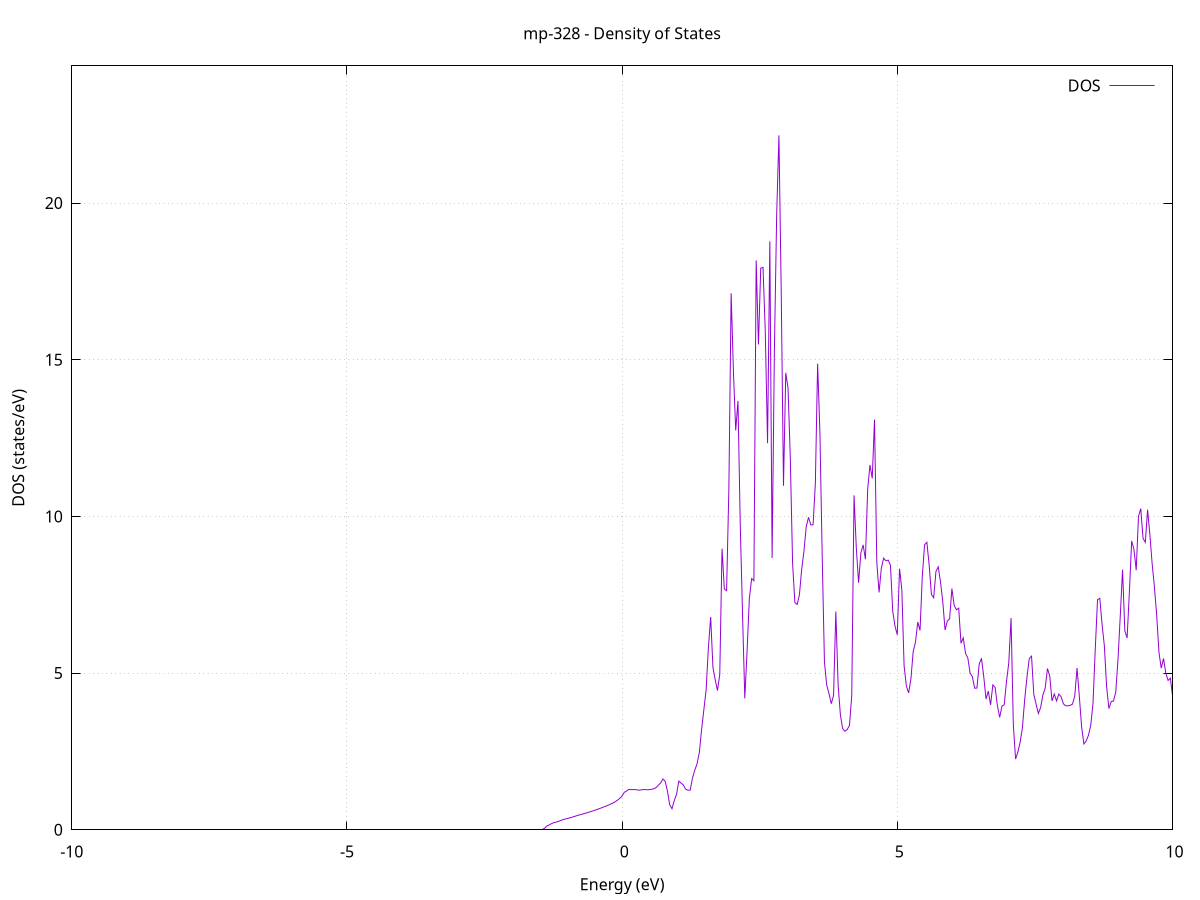 set title 'mp-328 - Density of States'
set xlabel 'Energy (eV)'
set ylabel 'DOS (states/eV)'
set grid
set xrange [-10:10]
set yrange [0:24.380]
set xzeroaxis lt -1
set terminal png size 800,600
set output 'mp-328_dos_gnuplot.png'
plot '-' using 1:2 with lines title 'DOS'
-62.399600 0.000000
-62.358200 0.000000
-62.316900 0.000000
-62.275600 0.000000
-62.234200 0.000000
-62.192900 0.000000
-62.151500 0.000000
-62.110200 0.000000
-62.068800 0.000000
-62.027500 0.000000
-61.986100 0.000000
-61.944800 0.000000
-61.903400 0.000000
-61.862100 0.000000
-61.820700 0.000000
-61.779400 0.000000
-61.738000 0.000000
-61.696700 0.000000
-61.655300 0.000000
-61.614000 0.000000
-61.572600 0.000000
-61.531300 0.000000
-61.489900 0.000000
-61.448600 0.000000
-61.407200 0.000000
-61.365900 0.000000
-61.324500 0.000000
-61.283200 0.000000
-61.241800 0.000000
-61.200500 0.000000
-61.159100 0.000000
-61.117800 0.000000
-61.076400 0.000000
-61.035100 0.000000
-60.993700 0.000000
-60.952400 0.000000
-60.911000 0.000000
-60.869700 0.000000
-60.828300 0.000000
-60.787000 0.000000
-60.745600 0.000000
-60.704300 0.000000
-60.662900 0.000000
-60.621600 0.000000
-60.580200 0.000000
-60.538900 0.000000
-60.497500 0.000000
-60.456200 0.000000
-60.414900 0.000000
-60.373500 0.000000
-60.332200 0.000000
-60.290800 0.000000
-60.249500 0.000000
-60.208100 0.000000
-60.166800 0.000000
-60.125400 0.000000
-60.084100 0.000000
-60.042700 0.000000
-60.001400 0.000000
-59.960000 0.000000
-59.918700 0.000000
-59.877300 0.000000
-59.836000 0.000000
-59.794600 0.000000
-59.753300 0.000000
-59.711900 0.000000
-59.670600 0.000000
-59.629200 0.000000
-59.587900 0.000000
-59.546500 0.000000
-59.505200 0.000000
-59.463800 0.000000
-59.422500 0.000000
-59.381100 0.000000
-59.339800 0.000000
-59.298400 0.000000
-59.257100 0.000000
-59.215700 0.000000
-59.174400 0.000000
-59.133000 0.000000
-59.091700 0.000000
-59.050300 0.000000
-59.009000 0.000000
-58.967600 0.000000
-58.926300 0.000000
-58.884900 0.000000
-58.843600 0.000000
-58.802200 0.000000
-58.760900 0.000000
-58.719500 0.000000
-58.678200 0.000000
-58.636800 110.313600
-58.595500 45.596400
-58.554200 0.000000
-58.512800 0.000000
-58.471500 0.000000
-58.430100 0.000000
-58.388800 0.000000
-58.347400 0.000000
-58.306100 0.000000
-58.264700 0.000000
-58.223400 0.000000
-58.182000 0.000000
-58.140700 0.000000
-58.099300 0.000000
-58.058000 0.000000
-58.016600 0.000000
-57.975300 0.000000
-57.933900 0.000000
-57.892600 0.000000
-57.851200 0.000000
-57.809900 0.000000
-57.768500 0.000000
-57.727200 0.000000
-57.685800 0.000000
-57.644500 0.000000
-57.603100 0.000000
-57.561800 0.000000
-57.520400 0.000000
-57.479100 0.000000
-57.437700 0.000000
-57.396400 0.000000
-57.355000 0.000000
-57.313700 0.000000
-57.272300 0.000000
-57.231000 0.000000
-57.189600 0.000000
-57.148300 0.000000
-57.106900 0.000000
-57.065600 0.000000
-57.024200 0.000000
-56.982900 0.000000
-56.941500 0.000000
-56.900200 0.000000
-56.858800 0.000000
-56.817500 0.000000
-56.776100 0.000000
-56.734800 0.000000
-56.693500 0.000000
-56.652100 0.000000
-56.610800 0.000000
-56.569400 0.000000
-56.528100 0.000000
-56.486700 0.000000
-56.445400 0.000000
-56.404000 0.000000
-56.362700 0.000000
-56.321300 0.000000
-56.280000 0.000000
-56.238600 0.000000
-56.197300 0.000000
-56.155900 0.000000
-56.114600 0.000000
-56.073200 0.000000
-56.031900 0.000000
-55.990500 0.000000
-55.949200 0.000000
-55.907800 0.000000
-55.866500 0.000000
-55.825100 0.000000
-55.783800 0.000000
-55.742400 0.000000
-55.701100 0.000000
-55.659700 0.000000
-55.618400 0.000000
-55.577000 0.000000
-55.535700 0.000000
-55.494300 0.000000
-55.453000 0.000000
-55.411600 0.000000
-55.370300 0.000000
-55.328900 0.000000
-55.287600 0.000000
-55.246200 0.000000
-55.204900 0.000000
-55.163500 0.000000
-55.122200 0.000000
-55.080800 0.000000
-55.039500 0.000000
-54.998100 0.000000
-54.956800 0.000000
-54.915400 0.000000
-54.874100 0.000000
-54.832800 0.000000
-54.791400 0.000000
-54.750100 0.000000
-54.708700 0.000000
-54.667400 0.000000
-54.626000 0.000000
-54.584700 0.000000
-54.543300 0.000000
-54.502000 0.000000
-54.460600 0.000000
-54.419300 0.000000
-54.377900 0.000000
-54.336600 0.000000
-54.295200 0.000000
-54.253900 0.000000
-54.212500 0.000000
-54.171200 0.000000
-54.129800 0.000000
-54.088500 0.000000
-54.047100 0.000000
-54.005800 0.000000
-53.964400 0.000000
-53.923100 0.000000
-53.881700 0.000000
-53.840400 0.000000
-53.799000 0.000000
-53.757700 0.000000
-53.716300 0.000000
-53.675000 0.000000
-53.633600 0.000000
-53.592300 0.000000
-53.550900 0.000000
-53.509600 0.000000
-53.468200 0.000000
-53.426900 0.000000
-53.385500 0.000000
-53.344200 0.000000
-53.302800 0.000000
-53.261500 0.000000
-53.220100 0.000000
-53.178800 0.000000
-53.137400 0.000000
-53.096100 0.000000
-53.054800 0.000000
-53.013400 0.000000
-52.972100 0.000000
-52.930700 0.000000
-52.889400 0.000000
-52.848000 0.000000
-52.806700 0.000000
-52.765300 0.000000
-52.724000 0.000000
-52.682600 0.000000
-52.641300 0.000000
-52.599900 0.000000
-52.558600 0.000000
-52.517200 0.000000
-52.475900 0.000000
-52.434500 0.000000
-52.393200 0.000000
-52.351800 0.000000
-52.310500 0.000000
-52.269100 0.000000
-52.227800 0.000000
-52.186400 0.000000
-52.145100 0.000000
-52.103700 0.000000
-52.062400 0.000000
-52.021000 0.000000
-51.979700 0.000000
-51.938300 0.000000
-51.897000 0.000000
-51.855600 0.000000
-51.814300 0.000000
-51.772900 0.000000
-51.731600 0.000000
-51.690200 0.000000
-51.648900 0.000000
-51.607500 0.000000
-51.566200 0.000000
-51.524800 0.000000
-51.483500 0.000000
-51.442100 0.000000
-51.400800 0.000000
-51.359400 0.000000
-51.318100 0.000000
-51.276700 0.000000
-51.235400 0.000000
-51.194100 0.000000
-51.152700 0.000000
-51.111400 0.000000
-51.070000 0.000000
-51.028700 0.000000
-50.987300 0.000000
-50.946000 0.000000
-50.904600 0.000000
-50.863300 0.000000
-50.821900 0.000000
-50.780600 0.000000
-50.739200 0.000000
-50.697900 0.000000
-50.656500 0.000000
-50.615200 0.000000
-50.573800 0.000000
-50.532500 0.000000
-50.491100 0.000000
-50.449800 0.000000
-50.408400 0.000000
-50.367100 0.000000
-50.325700 0.000000
-50.284400 0.000000
-50.243000 0.000000
-50.201700 0.000000
-50.160300 0.000000
-50.119000 0.000000
-50.077600 0.000000
-50.036300 0.000000
-49.994900 0.000000
-49.953600 0.000000
-49.912200 0.000000
-49.870900 0.000000
-49.829500 0.000000
-49.788200 0.000000
-49.746800 0.000000
-49.705500 0.000000
-49.664100 0.000000
-49.622800 0.000000
-49.581400 0.000000
-49.540100 0.000000
-49.498700 0.000000
-49.457400 0.000000
-49.416000 0.000000
-49.374700 0.000000
-49.333400 0.000000
-49.292000 0.000000
-49.250700 0.000000
-49.209300 0.000000
-49.168000 0.000000
-49.126600 0.000000
-49.085300 0.000000
-49.043900 0.000000
-49.002600 0.000000
-48.961200 0.000000
-48.919900 0.000000
-48.878500 0.000000
-48.837200 0.000000
-48.795800 0.000000
-48.754500 0.000000
-48.713100 0.000000
-48.671800 0.000000
-48.630400 0.000000
-48.589100 0.000000
-48.547700 0.000000
-48.506400 0.000000
-48.465000 0.000000
-48.423700 0.000000
-48.382300 0.000000
-48.341000 0.000000
-48.299600 0.000000
-48.258300 0.000000
-48.216900 0.000000
-48.175600 0.000000
-48.134200 0.000000
-48.092900 0.000000
-48.051500 0.000000
-48.010200 0.000000
-47.968800 0.000000
-47.927500 0.000000
-47.886100 0.000000
-47.844800 0.000000
-47.803400 0.000000
-47.762100 0.000000
-47.720700 0.000000
-47.679400 0.000000
-47.638000 0.000000
-47.596700 0.000000
-47.555300 0.000000
-47.514000 0.000000
-47.472700 0.000000
-47.431300 0.000000
-47.390000 0.000000
-47.348600 0.000000
-47.307300 0.000000
-47.265900 0.000000
-47.224600 0.000000
-47.183200 0.000000
-47.141900 0.000000
-47.100500 0.000000
-47.059200 0.000000
-47.017800 0.000000
-46.976500 0.000000
-46.935100 0.000000
-46.893800 0.000000
-46.852400 0.000000
-46.811100 0.000000
-46.769700 0.000000
-46.728400 0.000000
-46.687000 0.000000
-46.645700 0.000000
-46.604300 0.000000
-46.563000 0.000000
-46.521600 0.000000
-46.480300 0.000000
-46.438900 0.000000
-46.397600 0.000000
-46.356200 0.000000
-46.314900 0.000000
-46.273500 0.000000
-46.232200 0.000000
-46.190800 0.000000
-46.149500 0.000000
-46.108100 0.000000
-46.066800 0.000000
-46.025400 0.000000
-45.984100 0.000000
-45.942700 0.000000
-45.901400 0.000000
-45.860000 0.000000
-45.818700 0.000000
-45.777300 0.000000
-45.736000 0.000000
-45.694600 0.000000
-45.653300 0.000000
-45.612000 0.000000
-45.570600 0.000000
-45.529300 0.000000
-45.487900 0.000000
-45.446600 0.000000
-45.405200 0.000000
-45.363900 0.000000
-45.322500 0.000000
-45.281200 0.000000
-45.239800 0.000000
-45.198500 0.000000
-45.157100 0.000000
-45.115800 0.000000
-45.074400 0.000000
-45.033100 0.000000
-44.991700 0.000000
-44.950400 0.000000
-44.909000 0.000000
-44.867700 0.000000
-44.826300 0.000000
-44.785000 0.000000
-44.743600 0.000000
-44.702300 0.000000
-44.660900 0.000000
-44.619600 0.000000
-44.578200 0.000000
-44.536900 0.000000
-44.495500 0.000000
-44.454200 0.000000
-44.412800 0.000000
-44.371500 0.000000
-44.330100 0.000000
-44.288800 0.000000
-44.247400 0.000000
-44.206100 0.000000
-44.164700 0.000000
-44.123400 0.000000
-44.082000 0.000000
-44.040700 0.000000
-43.999300 0.000000
-43.958000 0.000000
-43.916600 0.000000
-43.875300 0.000000
-43.833900 0.000000
-43.792600 0.000000
-43.751300 0.000000
-43.709900 0.000000
-43.668600 0.000000
-43.627200 0.000000
-43.585900 0.000000
-43.544500 0.000000
-43.503200 0.000000
-43.461800 0.000000
-43.420500 0.000000
-43.379100 0.000000
-43.337800 30.587800
-43.296400 15.988800
-43.255100 59.642900
-43.213700 55.640600
-43.172400 0.000000
-43.131000 0.000000
-43.089700 0.000000
-43.048300 0.000000
-43.007000 0.000000
-42.965600 0.000000
-42.924300 0.000000
-42.882900 0.000000
-42.841600 0.000000
-42.800200 0.000000
-42.758900 0.000000
-42.717500 0.000000
-42.676200 0.000000
-42.634800 0.000000
-42.593500 0.000000
-42.552100 0.000000
-42.510800 0.000000
-42.469400 0.000000
-42.428100 0.000000
-42.386700 0.000000
-42.345400 0.000000
-42.304000 0.000000
-42.262700 0.000000
-42.221300 0.000000
-42.180000 0.000000
-42.138600 0.000000
-42.097300 0.000000
-42.055900 0.000000
-42.014600 0.000000
-41.973200 0.000000
-41.931900 0.000000
-41.890600 0.000000
-41.849200 0.000000
-41.807900 0.000000
-41.766500 0.000000
-41.725200 0.000000
-41.683800 0.000000
-41.642500 0.000000
-41.601100 0.000000
-41.559800 0.000000
-41.518400 0.000000
-41.477100 0.000000
-41.435700 0.000000
-41.394400 0.000000
-41.353000 0.000000
-41.311700 0.000000
-41.270300 0.000000
-41.229000 0.000000
-41.187600 0.000000
-41.146300 0.000000
-41.104900 0.000000
-41.063600 0.000000
-41.022200 0.000000
-40.980900 0.000000
-40.939500 0.000000
-40.898200 0.000000
-40.856800 0.000000
-40.815500 0.000000
-40.774100 0.000000
-40.732800 0.000000
-40.691400 0.000000
-40.650100 0.000000
-40.608700 0.000000
-40.567400 0.000000
-40.526000 0.000000
-40.484700 0.000000
-40.443300 0.000000
-40.402000 0.000000
-40.360600 0.000000
-40.319300 0.000000
-40.277900 0.000000
-40.236600 0.000000
-40.195200 0.000000
-40.153900 0.000000
-40.112600 0.000000
-40.071200 0.000000
-40.029900 0.000000
-39.988500 0.000000
-39.947200 0.000000
-39.905800 0.000000
-39.864500 0.000000
-39.823100 0.000000
-39.781800 0.000000
-39.740400 0.000000
-39.699100 0.000000
-39.657700 0.000000
-39.616400 0.000000
-39.575000 0.000000
-39.533700 0.000000
-39.492300 0.000000
-39.451000 0.000000
-39.409600 0.000000
-39.368300 0.000000
-39.326900 0.000000
-39.285600 0.000000
-39.244200 0.000000
-39.202900 0.000000
-39.161500 0.000000
-39.120200 0.000000
-39.078800 0.000000
-39.037500 0.000000
-38.996100 0.000000
-38.954800 0.000000
-38.913400 0.000000
-38.872100 0.000000
-38.830700 0.000000
-38.789400 0.000000
-38.748000 0.000000
-38.706700 0.000000
-38.665300 0.000000
-38.624000 0.000000
-38.582600 0.000000
-38.541300 0.000000
-38.499900 0.000000
-38.458600 0.000000
-38.417200 0.000000
-38.375900 0.000000
-38.334500 0.000000
-38.293200 0.000000
-38.251900 0.000000
-38.210500 0.000000
-38.169200 0.000000
-38.127800 0.000000
-38.086500 0.000000
-38.045100 0.000000
-38.003800 0.000000
-37.962400 0.000000
-37.921100 0.000000
-37.879700 0.000000
-37.838400 0.000000
-37.797000 0.000000
-37.755700 0.000000
-37.714300 0.000000
-37.673000 0.000000
-37.631600 0.000000
-37.590300 0.000000
-37.548900 0.000000
-37.507600 0.000000
-37.466200 0.000000
-37.424900 0.000000
-37.383500 0.000000
-37.342200 0.000000
-37.300800 0.000000
-37.259500 0.000000
-37.218100 0.000000
-37.176800 0.000000
-37.135400 0.000000
-37.094100 0.000000
-37.052700 0.000000
-37.011400 0.000000
-36.970000 0.000000
-36.928700 0.000000
-36.887300 0.000000
-36.846000 0.000000
-36.804600 0.000000
-36.763300 0.000000
-36.721900 0.000000
-36.680600 0.000000
-36.639200 0.000000
-36.597900 0.000000
-36.556500 0.000000
-36.515200 0.000000
-36.473800 0.000000
-36.432500 0.000000
-36.391200 0.000000
-36.349800 0.000000
-36.308500 0.000000
-36.267100 0.000000
-36.225800 0.000000
-36.184400 0.000000
-36.143100 0.000000
-36.101700 0.000000
-36.060400 0.000000
-36.019000 0.000000
-35.977700 0.000000
-35.936300 0.000000
-35.895000 0.000000
-35.853600 0.000000
-35.812300 0.000000
-35.770900 0.000000
-35.729600 0.000000
-35.688200 0.000000
-35.646900 0.000000
-35.605500 0.000000
-35.564200 0.000000
-35.522800 0.000000
-35.481500 0.000000
-35.440100 0.000000
-35.398800 0.000000
-35.357400 0.000000
-35.316100 0.000000
-35.274700 0.000000
-35.233400 0.000000
-35.192000 0.000000
-35.150700 0.000000
-35.109300 0.000000
-35.068000 0.000000
-35.026600 0.000000
-34.985300 0.000000
-34.943900 0.000000
-34.902600 0.000000
-34.861200 0.000000
-34.819900 0.000000
-34.778500 0.000000
-34.737200 0.000000
-34.695800 0.000000
-34.654500 0.000000
-34.613100 0.000000
-34.571800 0.000000
-34.530500 0.000000
-34.489100 0.000000
-34.447800 0.000000
-34.406400 0.000000
-34.365100 0.000000
-34.323700 0.000000
-34.282400 0.000000
-34.241000 0.000000
-34.199700 0.000000
-34.158300 0.000000
-34.117000 0.000000
-34.075600 0.000000
-34.034300 0.000000
-33.992900 0.000000
-33.951600 0.000000
-33.910200 0.000000
-33.868900 0.000000
-33.827500 0.000000
-33.786200 0.000000
-33.744800 0.000000
-33.703500 0.000000
-33.662100 0.000000
-33.620800 0.000000
-33.579400 0.000000
-33.538100 0.000000
-33.496700 0.000000
-33.455400 0.000000
-33.414000 0.000000
-33.372700 0.000000
-33.331300 0.000000
-33.290000 0.000000
-33.248600 0.000000
-33.207300 0.000000
-33.165900 0.000000
-33.124600 0.000000
-33.083200 0.000000
-33.041900 0.000000
-33.000500 0.000000
-32.959200 0.000000
-32.917800 0.000000
-32.876500 0.000000
-32.835100 0.000000
-32.793800 0.000000
-32.752400 0.000000
-32.711100 0.000000
-32.669800 0.000000
-32.628400 0.000000
-32.587100 0.000000
-32.545700 0.000000
-32.504400 0.000000
-32.463000 0.000000
-32.421700 0.000000
-32.380300 0.000000
-32.339000 0.000000
-32.297600 0.000000
-32.256300 0.000000
-32.214900 0.000000
-32.173600 0.000000
-32.132200 0.000000
-32.090900 0.000000
-32.049500 0.000000
-32.008200 0.000000
-31.966800 0.000000
-31.925500 0.000000
-31.884100 0.000000
-31.842800 0.000000
-31.801400 0.000000
-31.760100 0.000000
-31.718700 0.000000
-31.677400 0.000000
-31.636000 0.000000
-31.594700 0.000000
-31.553300 0.000000
-31.512000 0.000000
-31.470600 0.000000
-31.429300 0.000000
-31.387900 0.000000
-31.346600 0.000000
-31.305200 0.000000
-31.263900 0.000000
-31.222500 0.000000
-31.181200 0.000000
-31.139800 0.000000
-31.098500 0.000000
-31.057100 0.000000
-31.015800 0.000000
-30.974400 0.000000
-30.933100 0.000000
-30.891700 0.000000
-30.850400 0.000000
-30.809100 0.000000
-30.767700 0.000000
-30.726400 0.000000
-30.685000 0.000000
-30.643700 0.000000
-30.602300 0.000000
-30.561000 0.000000
-30.519600 0.000000
-30.478300 0.000000
-30.436900 0.000000
-30.395600 0.000000
-30.354200 0.000000
-30.312900 0.000000
-30.271500 0.000000
-30.230200 0.000000
-30.188800 0.000000
-30.147500 0.000000
-30.106100 0.000000
-30.064800 0.000000
-30.023400 0.000000
-29.982100 0.000000
-29.940700 0.000000
-29.899400 0.000000
-29.858000 0.000000
-29.816700 0.000000
-29.775300 0.000000
-29.734000 0.000000
-29.692600 0.000000
-29.651300 0.000000
-29.609900 0.000000
-29.568600 0.000000
-29.527200 0.000000
-29.485900 0.000000
-29.444500 0.000000
-29.403200 0.000000
-29.361800 0.000000
-29.320500 0.000000
-29.279100 0.000000
-29.237800 0.000000
-29.196400 0.000000
-29.155100 0.000000
-29.113700 0.000000
-29.072400 0.000000
-29.031100 0.000000
-28.989700 0.000000
-28.948400 0.000000
-28.907000 0.000000
-28.865700 0.000000
-28.824300 0.000000
-28.783000 0.000000
-28.741600 0.000000
-28.700300 0.000000
-28.658900 0.000000
-28.617600 0.000000
-28.576200 0.000000
-28.534900 0.000000
-28.493500 0.000000
-28.452200 0.000000
-28.410800 0.000000
-28.369500 0.000000
-28.328100 0.000000
-28.286800 0.000000
-28.245400 0.000000
-28.204100 0.000000
-28.162700 0.000000
-28.121400 0.000000
-28.080000 0.000000
-28.038700 0.000000
-27.997300 0.000000
-27.956000 0.000000
-27.914600 0.000000
-27.873300 0.000000
-27.831900 0.000000
-27.790600 0.000000
-27.749200 0.000000
-27.707900 0.000000
-27.666500 0.000000
-27.625200 0.000000
-27.583800 0.000000
-27.542500 0.000000
-27.501100 0.000000
-27.459800 0.000000
-27.418400 0.000000
-27.377100 0.000000
-27.335700 0.000000
-27.294400 0.000000
-27.253000 0.000000
-27.211700 0.000000
-27.170400 0.000000
-27.129000 0.000000
-27.087700 0.000000
-27.046300 0.000000
-27.005000 0.000000
-26.963600 0.000000
-26.922300 0.000000
-26.880900 0.000000
-26.839600 0.000000
-26.798200 0.000000
-26.756900 0.000000
-26.715500 0.000000
-26.674200 0.000000
-26.632800 0.000000
-26.591500 0.000000
-26.550100 0.000000
-26.508800 0.000000
-26.467400 0.000000
-26.426100 0.000000
-26.384700 0.000000
-26.343400 0.000000
-26.302000 0.000000
-26.260700 0.000000
-26.219300 0.000000
-26.178000 0.000000
-26.136600 0.000000
-26.095300 0.000000
-26.053900 0.000000
-26.012600 0.000000
-25.971200 0.000000
-25.929900 0.000000
-25.888500 0.000000
-25.847200 0.000000
-25.805800 0.000000
-25.764500 0.000000
-25.723100 0.000000
-25.681800 0.000000
-25.640400 0.000000
-25.599100 0.000000
-25.557700 0.000000
-25.516400 0.000000
-25.475000 0.000000
-25.433700 0.000000
-25.392300 0.000000
-25.351000 0.000000
-25.309700 0.000000
-25.268300 0.000000
-25.227000 0.000000
-25.185600 0.000000
-25.144300 0.000000
-25.102900 0.000000
-25.061600 0.000000
-25.020200 0.000000
-24.978900 0.000000
-24.937500 0.000000
-24.896200 0.000000
-24.854800 0.000000
-24.813500 0.000000
-24.772100 0.000000
-24.730800 0.000000
-24.689400 0.000000
-24.648100 0.000000
-24.606700 0.000000
-24.565400 0.000000
-24.524000 0.000000
-24.482700 0.000000
-24.441300 0.000000
-24.400000 0.000000
-24.358600 0.000000
-24.317300 0.000000
-24.275900 0.000000
-24.234600 0.000000
-24.193200 0.000000
-24.151900 0.000000
-24.110500 0.000000
-24.069200 0.000000
-24.027800 0.000000
-23.986500 0.000000
-23.945100 0.000000
-23.903800 0.000000
-23.862400 0.000000
-23.821100 0.000000
-23.779700 0.000000
-23.738400 0.000000
-23.697000 0.000000
-23.655700 0.000000
-23.614300 0.000000
-23.573000 0.000000
-23.531600 0.000000
-23.490300 0.000000
-23.449000 0.000000
-23.407600 0.000000
-23.366300 0.000000
-23.324900 0.000000
-23.283600 0.000000
-23.242200 0.000000
-23.200900 0.000000
-23.159500 0.000000
-23.118200 0.000000
-23.076800 0.000000
-23.035500 0.000000
-22.994100 0.000000
-22.952800 0.000000
-22.911400 0.000000
-22.870100 0.000000
-22.828700 0.000000
-22.787400 0.000000
-22.746000 0.000000
-22.704700 0.000000
-22.663300 0.000000
-22.622000 0.000000
-22.580600 0.000000
-22.539300 0.000000
-22.497900 0.000000
-22.456600 0.000000
-22.415200 0.000000
-22.373900 0.000000
-22.332500 0.000000
-22.291200 0.000000
-22.249800 0.000000
-22.208500 0.000000
-22.167100 0.000000
-22.125800 0.000000
-22.084400 0.000000
-22.043100 0.000000
-22.001700 0.000000
-21.960400 0.000000
-21.919000 4.824000
-21.877700 12.602900
-21.836300 22.006800
-21.795000 22.553200
-21.753600 22.946300
-21.712300 20.114900
-21.670900 17.864000
-21.629600 23.407200
-21.588300 23.713500
-21.546900 22.121900
-21.505600 24.072500
-21.464200 31.716700
-21.422900 32.837400
-21.381500 47.112400
-21.340200 86.737500
-21.298800 34.548800
-21.257500 41.017500
-21.216100 24.002100
-21.174800 8.931300
-21.133400 29.715500
-21.092100 43.653900
-21.050700 0.617500
-21.009400 0.000000
-20.968000 0.000000
-20.926700 0.000000
-20.885300 0.000000
-20.844000 0.000000
-20.802600 0.000000
-20.761300 0.000000
-20.719900 0.000000
-20.678600 0.000000
-20.637200 0.000000
-20.595900 0.000000
-20.554500 0.000000
-20.513200 0.000000
-20.471800 0.000000
-20.430500 0.000000
-20.389100 0.000000
-20.347800 0.000000
-20.306400 0.000000
-20.265100 0.000000
-20.223700 0.000000
-20.182400 0.000000
-20.141000 0.000000
-20.099700 0.000000
-20.058300 0.000000
-20.017000 0.000000
-19.975600 0.000000
-19.934300 0.000000
-19.892900 0.000000
-19.851600 0.000000
-19.810200 0.000000
-19.768900 0.000000
-19.727600 0.000000
-19.686200 0.000000
-19.644900 0.000000
-19.603500 0.000000
-19.562200 0.000000
-19.520800 0.000000
-19.479500 0.000000
-19.438100 0.000000
-19.396800 0.000000
-19.355400 0.000000
-19.314100 0.000000
-19.272700 0.000000
-19.231400 0.000000
-19.190000 0.000000
-19.148700 0.000000
-19.107300 0.000000
-19.066000 0.000000
-19.024600 0.000000
-18.983300 0.000000
-18.941900 0.000000
-18.900600 0.000000
-18.859200 0.000000
-18.817900 0.000000
-18.776500 0.000000
-18.735200 0.000000
-18.693800 0.000000
-18.652500 0.000000
-18.611100 0.000000
-18.569800 0.000000
-18.528400 0.000000
-18.487100 0.000000
-18.445700 0.000000
-18.404400 0.000000
-18.363000 0.000000
-18.321700 0.000000
-18.280300 0.000000
-18.239000 0.000000
-18.197600 0.000000
-18.156300 0.000000
-18.114900 0.000000
-18.073600 0.000000
-18.032200 0.000000
-17.990900 0.000000
-17.949500 0.000000
-17.908200 0.000000
-17.866900 0.000000
-17.825500 0.000000
-17.784200 0.000000
-17.742800 0.000000
-17.701500 0.000000
-17.660100 0.000000
-17.618800 0.000000
-17.577400 0.000000
-17.536100 0.000000
-17.494700 0.000000
-17.453400 0.000000
-17.412000 0.000000
-17.370700 0.000000
-17.329300 0.000000
-17.288000 0.000000
-17.246600 0.000000
-17.205300 0.000000
-17.163900 0.000000
-17.122600 0.000000
-17.081200 0.000000
-17.039900 0.000000
-16.998500 0.000000
-16.957200 0.000000
-16.915800 0.000000
-16.874500 0.000000
-16.833100 0.000000
-16.791800 0.000000
-16.750400 0.000000
-16.709100 0.000000
-16.667700 0.000000
-16.626400 0.000000
-16.585000 0.000000
-16.543700 0.000000
-16.502300 0.000000
-16.461000 0.000000
-16.419600 0.000000
-16.378300 0.000000
-16.336900 0.000000
-16.295600 0.000000
-16.254200 0.000000
-16.212900 0.000000
-16.171500 0.000000
-16.130200 0.000000
-16.088900 0.000000
-16.047500 0.000000
-16.006200 0.000000
-15.964800 0.000000
-15.923500 0.000000
-15.882100 0.000000
-15.840800 0.000000
-15.799400 0.000000
-15.758100 0.000000
-15.716700 0.000000
-15.675400 0.000000
-15.634000 0.000000
-15.592700 0.000000
-15.551300 0.000000
-15.510000 0.000000
-15.468600 0.000000
-15.427300 0.000000
-15.385900 0.000000
-15.344600 0.000000
-15.303200 0.000000
-15.261900 0.000000
-15.220500 0.000000
-15.179200 0.000000
-15.137800 0.000000
-15.096500 0.000000
-15.055100 0.000000
-15.013800 0.000000
-14.972400 0.000000
-14.931100 0.000000
-14.889700 0.000000
-14.848400 0.000000
-14.807000 0.000000
-14.765700 0.000000
-14.724300 0.000000
-14.683000 0.000000
-14.641600 0.000000
-14.600300 0.000000
-14.558900 0.000000
-14.517600 0.000000
-14.476200 0.000000
-14.434900 0.000000
-14.393500 0.000000
-14.352200 0.000000
-14.310800 0.000000
-14.269500 0.000000
-14.228200 0.000000
-14.186800 0.000000
-14.145500 0.000000
-14.104100 0.000000
-14.062800 0.000000
-14.021400 0.000000
-13.980100 0.000000
-13.938700 0.000000
-13.897400 0.000000
-13.856000 0.000000
-13.814700 0.000000
-13.773300 0.000000
-13.732000 0.000000
-13.690600 0.000000
-13.649300 0.000000
-13.607900 0.000000
-13.566600 0.000000
-13.525200 0.000000
-13.483900 0.000000
-13.442500 0.000000
-13.401200 0.000000
-13.359800 0.000000
-13.318500 0.000000
-13.277100 0.000000
-13.235800 0.000000
-13.194400 0.000000
-13.153100 0.000000
-13.111700 0.000000
-13.070400 0.000000
-13.029000 0.000000
-12.987700 0.000000
-12.946300 0.000000
-12.905000 0.000000
-12.863600 0.000000
-12.822300 0.000000
-12.780900 0.000000
-12.739600 0.000000
-12.698200 0.000000
-12.656900 0.000000
-12.615500 0.000000
-12.574200 0.000000
-12.532800 0.000000
-12.491500 0.000000
-12.450100 0.000000
-12.408800 0.000000
-12.367500 0.000000
-12.326100 0.000000
-12.284800 0.000000
-12.243400 0.000000
-12.202100 0.000000
-12.160700 0.000000
-12.119400 0.000000
-12.078000 0.000000
-12.036700 0.000000
-11.995300 0.000000
-11.954000 0.000000
-11.912600 0.000000
-11.871300 0.000000
-11.829900 0.000000
-11.788600 0.000000
-11.747200 0.000000
-11.705900 0.000000
-11.664500 0.000000
-11.623200 0.000000
-11.581800 0.000000
-11.540500 0.000000
-11.499100 0.000000
-11.457800 0.000000
-11.416400 0.000000
-11.375100 0.000000
-11.333700 0.000000
-11.292400 0.000000
-11.251000 0.000000
-11.209700 0.000000
-11.168300 0.000000
-11.127000 0.000000
-11.085600 0.000000
-11.044300 0.000000
-11.002900 0.000000
-10.961600 0.000000
-10.920200 0.000000
-10.878900 0.000000
-10.837500 0.000000
-10.796200 0.000000
-10.754800 0.000000
-10.713500 0.000000
-10.672100 0.000000
-10.630800 0.000000
-10.589400 0.000000
-10.548100 0.000000
-10.506800 0.000000
-10.465400 0.000000
-10.424100 0.000000
-10.382700 0.000000
-10.341400 0.000000
-10.300000 0.000000
-10.258700 0.000000
-10.217300 0.000000
-10.176000 0.000000
-10.134600 0.000000
-10.093300 0.000000
-10.051900 0.000000
-10.010600 0.000000
-9.969200 0.000000
-9.927900 0.000000
-9.886500 0.000000
-9.845200 0.000000
-9.803800 0.000000
-9.762500 0.000000
-9.721100 0.000000
-9.679800 0.000000
-9.638400 0.000000
-9.597100 0.000000
-9.555700 0.000000
-9.514400 0.000000
-9.473000 0.000000
-9.431700 0.000000
-9.390300 0.000000
-9.349000 0.000000
-9.307600 0.000000
-9.266300 0.000000
-9.224900 0.000000
-9.183600 0.000000
-9.142200 0.000000
-9.100900 0.000000
-9.059500 0.000000
-9.018200 0.000000
-8.976800 0.000000
-8.935500 0.000000
-8.894100 0.000000
-8.852800 0.000000
-8.811400 0.000000
-8.770100 0.000000
-8.728700 0.000000
-8.687400 0.000000
-8.646100 0.000000
-8.604700 0.000000
-8.563400 0.000000
-8.522000 0.000000
-8.480700 0.000000
-8.439300 0.000000
-8.398000 0.000000
-8.356600 0.000000
-8.315300 0.000000
-8.273900 0.000000
-8.232600 0.000000
-8.191200 0.000000
-8.149900 0.000000
-8.108500 0.000000
-8.067200 0.000000
-8.025800 0.000000
-7.984500 0.000000
-7.943100 0.000000
-7.901800 0.000000
-7.860400 0.000000
-7.819100 0.000000
-7.777700 0.000000
-7.736400 0.000000
-7.695000 0.000000
-7.653700 0.000000
-7.612300 0.000000
-7.571000 0.000000
-7.529600 0.000000
-7.488300 0.000000
-7.446900 0.000000
-7.405600 0.000000
-7.364200 0.000000
-7.322900 0.000000
-7.281500 0.000000
-7.240200 0.000000
-7.198800 0.000000
-7.157500 0.000000
-7.116100 0.000000
-7.074800 0.000000
-7.033400 0.000000
-6.992100 0.000000
-6.950700 0.000000
-6.909400 0.000000
-6.868000 0.000000
-6.826700 0.000000
-6.785400 0.000000
-6.744000 0.000000
-6.702700 0.000000
-6.661300 0.000000
-6.620000 0.000000
-6.578600 0.000000
-6.537300 0.000000
-6.495900 0.000000
-6.454600 0.000000
-6.413200 0.000000
-6.371900 0.000000
-6.330500 0.000000
-6.289200 0.000000
-6.247800 0.000000
-6.206500 0.000000
-6.165100 0.000000
-6.123800 0.000000
-6.082400 0.000000
-6.041100 0.000000
-5.999700 0.000000
-5.958400 0.000000
-5.917000 0.000000
-5.875700 0.000000
-5.834300 0.000000
-5.793000 0.000000
-5.751600 0.000000
-5.710300 0.000000
-5.668900 0.000000
-5.627600 0.000000
-5.586200 0.000000
-5.544900 0.000000
-5.503500 0.000000
-5.462200 0.000000
-5.420800 0.000000
-5.379500 0.000000
-5.338100 0.000000
-5.296800 0.000000
-5.255400 0.000000
-5.214100 0.000000
-5.172700 0.000000
-5.131400 0.000000
-5.090000 0.000000
-5.048700 0.000000
-5.007400 0.000000
-4.966000 0.000000
-4.924700 0.000000
-4.883300 0.000000
-4.842000 0.000000
-4.800600 0.000000
-4.759300 0.000000
-4.717900 0.000000
-4.676600 0.000000
-4.635200 0.000000
-4.593900 0.000000
-4.552500 0.000000
-4.511200 0.000000
-4.469800 0.000000
-4.428500 0.000000
-4.387100 0.000000
-4.345800 0.000000
-4.304400 0.000000
-4.263100 0.000000
-4.221700 0.000000
-4.180400 0.000000
-4.139000 0.000000
-4.097700 0.000000
-4.056300 0.000000
-4.015000 0.000000
-3.973600 0.000000
-3.932300 0.000000
-3.890900 0.000000
-3.849600 0.000000
-3.808200 0.000000
-3.766900 0.000000
-3.725500 0.000000
-3.684200 0.000000
-3.642800 0.000000
-3.601500 0.000000
-3.560100 0.000000
-3.518800 0.000000
-3.477400 0.000000
-3.436100 0.000000
-3.394700 0.000000
-3.353400 0.000000
-3.312000 0.000000
-3.270700 0.000000
-3.229300 0.000000
-3.188000 0.000000
-3.146700 0.000000
-3.105300 0.000000
-3.064000 0.000000
-3.022600 0.000000
-2.981300 0.000000
-2.939900 0.000000
-2.898600 0.000000
-2.857200 0.000000
-2.815900 0.000000
-2.774500 0.000000
-2.733200 0.000000
-2.691800 0.000000
-2.650500 0.000000
-2.609100 0.000000
-2.567800 0.000000
-2.526400 0.000000
-2.485100 0.000000
-2.443700 0.000000
-2.402400 0.000000
-2.361000 0.000000
-2.319700 0.000000
-2.278300 0.000000
-2.237000 0.000000
-2.195600 0.000000
-2.154300 0.000000
-2.112900 0.000000
-2.071600 0.000000
-2.030200 0.000000
-1.988900 0.000000
-1.947500 0.000000
-1.906200 0.000000
-1.864800 0.000000
-1.823500 0.000000
-1.782100 0.000000
-1.740800 0.000000
-1.699400 0.000000
-1.658100 0.000000
-1.616700 0.000000
-1.575400 0.000000
-1.534000 0.000000
-1.492700 0.000000
-1.451300 0.000000
-1.410000 0.047700
-1.368600 0.120300
-1.327300 0.152000
-1.286000 0.193400
-1.244600 0.225100
-1.203300 0.243900
-1.161900 0.265400
-1.120600 0.292700
-1.079200 0.321000
-1.037900 0.341600
-0.996500 0.359900
-0.955200 0.379100
-0.913800 0.400400
-0.872500 0.422700
-0.831100 0.445800
-0.789800 0.468500
-0.748400 0.487400
-0.707100 0.508200
-0.665700 0.529600
-0.624400 0.551400
-0.583000 0.573800
-0.541700 0.597000
-0.500300 0.620800
-0.459000 0.646300
-0.417600 0.672400
-0.376300 0.699400
-0.334900 0.727400
-0.293600 0.756200
-0.252200 0.785600
-0.210900 0.817300
-0.169500 0.850900
-0.128200 0.892400
-0.086800 0.942200
-0.045500 0.999400
-0.004100 1.071800
0.037200 1.192200
0.078600 1.235100
0.119900 1.288500
0.161300 1.280400
0.202600 1.280800
0.244000 1.283800
0.285300 1.267300
0.326700 1.266100
0.368000 1.280900
0.409400 1.285500
0.450700 1.275400
0.492100 1.280800
0.533400 1.291600
0.574700 1.308700
0.616100 1.347100
0.657400 1.420100
0.698800 1.492300
0.740100 1.621000
0.781500 1.550800
0.822800 1.235800
0.864200 0.792700
0.905500 0.671800
0.946900 0.932900
0.988200 1.129900
1.029600 1.552700
1.070900 1.487800
1.112300 1.431700
1.153600 1.295900
1.195000 1.261400
1.236300 1.267200
1.277700 1.649800
1.319000 1.900900
1.360400 2.099900
1.401700 2.454400
1.443100 3.187800
1.484400 3.826700
1.525800 4.459900
1.567100 5.812400
1.608500 6.792100
1.649800 5.178500
1.691200 4.787300
1.732500 4.442600
1.773900 4.961500
1.815200 8.970100
1.856600 7.689000
1.897900 7.631300
1.939300 10.888200
1.980600 17.124800
2.022000 14.632300
2.063300 12.745600
2.104700 13.688800
2.146000 9.744400
2.187400 6.879800
2.228700 4.193400
2.270100 5.713500
2.311400 7.385400
2.352800 8.017000
2.394100 7.948800
2.435400 18.171500
2.476800 15.488800
2.518100 17.923600
2.559500 17.949200
2.600800 15.906600
2.642200 12.338900
2.683500 18.779200
2.724900 8.676500
2.766200 15.264900
2.807600 19.612800
2.848900 22.163300
2.890300 17.187400
2.931600 10.977700
2.973000 14.585800
3.014300 14.098400
3.055700 11.851400
3.097000 8.508800
3.138400 7.251200
3.179700 7.191300
3.221100 7.497600
3.262400 8.318000
3.303800 8.895000
3.345100 9.675000
3.386500 9.974200
3.427800 9.728400
3.469200 9.735800
3.510500 11.040500
3.551900 14.877700
3.593200 12.704200
3.634600 8.778800
3.675900 5.350900
3.717300 4.613200
3.758600 4.343600
3.800000 4.023100
3.841300 4.283600
3.882700 6.967200
3.924000 4.633800
3.965400 3.670700
4.006700 3.227100
4.048100 3.144200
4.089400 3.198700
4.130800 3.328700
4.172100 4.298200
4.213500 10.672600
4.254800 8.995200
4.296100 7.883500
4.337500 8.841400
4.378800 9.093200
4.420200 8.632600
4.461500 10.872700
4.502900 11.642300
4.544200 11.214000
4.585600 13.090600
4.626900 8.533200
4.668300 7.575300
4.709600 8.347800
4.751000 8.669800
4.792300 8.583400
4.833700 8.606600
4.875000 8.444000
4.916400 6.979100
4.957700 6.502400
4.999100 6.224000
5.040400 8.332200
5.081800 7.668800
5.123100 5.236800
5.164500 4.586300
5.205800 4.369900
5.247200 4.822600
5.288500 5.689500
5.329900 5.987000
5.371200 6.629700
5.412600 6.362600
5.453900 8.093400
5.495300 9.096800
5.536600 9.175400
5.578000 8.466400
5.619300 7.511300
5.660700 7.405300
5.702000 8.246600
5.743400 8.393400
5.784700 7.904400
5.826100 7.277400
5.867400 6.375900
5.908800 6.664500
5.950100 6.730900
5.991500 7.699300
6.032800 7.160400
6.074200 7.023600
6.115500 7.072300
6.156800 5.953100
6.198200 6.126500
6.239500 5.628700
6.280900 5.484100
6.322200 5.002000
6.363600 4.886100
6.404900 4.518200
6.446300 4.524600
6.487600 5.290600
6.529000 5.471500
6.570300 4.891100
6.611700 4.172300
6.653000 4.426200
6.694400 3.984400
6.735700 4.625200
6.777100 4.542400
6.818400 3.962100
6.859800 3.586600
6.901100 3.947600
6.942500 3.989300
6.983800 4.731000
7.025200 5.327700
7.066500 6.757400
7.107900 3.335400
7.149200 2.256600
7.190600 2.481000
7.231900 2.799100
7.273300 3.259800
7.314600 4.163700
7.356000 4.875200
7.397300 5.467200
7.438700 5.540400
7.480000 4.320600
7.521400 4.013400
7.562700 3.712100
7.604100 3.903400
7.645400 4.307000
7.686800 4.515900
7.728100 5.146700
7.769500 4.914200
7.810800 4.111800
7.852200 4.333800
7.893500 4.112400
7.934800 4.332900
7.976200 4.245100
8.017500 4.021400
8.058900 3.955000
8.100200 3.958100
8.141600 3.970500
8.182900 4.010700
8.224300 4.272100
8.265600 5.161800
8.307000 4.258800
8.348300 3.293900
8.389700 2.739000
8.431000 2.832500
8.472400 3.011600
8.513700 3.326200
8.555100 4.022400
8.596400 5.758400
8.637800 7.346100
8.679100 7.386000
8.720500 6.553700
8.761800 5.870600
8.803200 4.560600
8.844500 3.868600
8.885900 4.089300
8.927200 4.108900
8.968600 4.386900
9.009900 5.444000
9.051300 6.835300
9.092600 8.299800
9.134000 6.350100
9.175300 6.120800
9.216700 7.597600
9.258000 9.219500
9.299400 8.951300
9.340700 8.286500
9.382100 10.003000
9.423400 10.250800
9.464800 9.298900
9.506100 9.174700
9.547500 10.215300
9.588800 9.424700
9.630200 8.487600
9.671500 7.747800
9.712900 6.852900
9.754200 5.658500
9.795500 5.158300
9.836900 5.466300
9.878200 5.000400
9.919600 4.766600
9.960900 4.838100
10.002300 4.254400
10.043600 4.134900
10.085000 3.768100
10.126300 3.935100
10.167700 3.537000
10.209000 4.554300
10.250400 3.959000
10.291700 4.006700
10.333100 4.179700
10.374400 3.990700
10.415800 3.690300
10.457100 3.481200
10.498500 3.216500
10.539800 2.996200
10.581200 2.878300
10.622500 2.775100
10.663900 2.696400
10.705200 2.617600
10.746600 2.530300
10.787900 2.435300
10.829300 2.364100
10.870600 2.354100
10.912000 2.290300
10.953300 2.232700
10.994700 2.251100
11.036000 2.223900
11.077400 1.957100
11.118700 1.809100
11.160100 1.757400
11.201400 1.708900
11.242800 1.663400
11.284100 1.615300
11.325500 1.537000
11.366800 1.517200
11.408200 1.505600
11.449500 1.371600
11.490900 1.392200
11.532200 1.419200
11.573600 1.402500
11.614900 1.400500
11.656200 1.404900
11.697600 1.473900
11.738900 1.567900
11.780300 1.524300
11.821600 1.577600
11.863000 1.624300
11.904300 1.657800
11.945700 1.739100
11.987000 1.879300
12.028400 1.962600
12.069700 1.915700
12.111100 1.915600
12.152400 2.072000
12.193800 2.281100
12.235100 2.543500
12.276500 2.393400
12.317800 2.179500
12.359200 1.886100
12.400500 1.724600
12.441900 1.585700
12.483200 1.763200
12.524600 1.721600
12.565900 1.534600
12.607300 1.381900
12.648600 1.533200
12.690000 1.512700
12.731300 1.867700
12.772700 2.466300
12.814000 2.664600
12.855400 1.950400
12.896700 1.978300
12.938100 1.796700
12.979400 2.040900
13.020800 2.065300
13.062100 2.026800
13.103500 1.971600
13.144800 1.912700
13.186200 1.879000
13.227500 1.951800
13.268900 2.011600
13.310200 2.129800
13.351600 2.043200
13.392900 1.908700
13.434300 2.696500
13.475600 3.897900
13.516900 4.082700
13.558300 4.263500
13.599600 4.344900
13.641000 3.595500
13.682300 3.267100
13.723700 3.278100
13.765000 3.004100
13.806400 2.726000
13.847700 2.681800
13.889100 3.109600
13.930400 3.901500
13.971800 3.986200
14.013100 4.119000
14.054500 4.605100
14.095800 3.840700
14.137200 3.647000
14.178500 3.666500
14.219900 3.316100
14.261200 2.958500
14.302600 2.954400
14.343900 2.935500
14.385300 2.674000
14.426600 2.383400
14.468000 2.373500
14.509300 2.437200
14.550700 2.493500
14.592000 2.409400
14.633400 2.188000
14.674700 2.077000
14.716100 1.986400
14.757400 1.786300
14.798800 1.475200
14.840100 1.200600
14.881500 0.836900
14.922800 0.609100
14.964200 0.491900
15.005500 0.430800
15.046900 0.381600
15.088200 0.332500
15.129600 0.281000
15.170900 0.217300
15.212300 0.164400
15.253600 0.129500
15.295000 0.117100
15.336300 0.101500
15.377600 0.090600
15.419000 0.086100
15.460300 0.084500
15.501700 0.078900
15.543000 0.072100
15.584400 0.066000
15.625700 0.060500
15.667100 0.055700
15.708400 0.051600
15.749800 0.048200
15.791100 0.046200
15.832500 0.046100
15.873800 0.047900
15.915200 0.040900
15.956500 0.029900
15.997900 0.026900
16.039200 0.024100
16.080600 0.021600
16.121900 0.019100
16.163300 0.016900
16.204600 0.014900
16.246000 0.013000
16.287300 0.011300
16.328700 0.009700
16.370000 0.013700
16.411400 0.007800
16.452700 0.003600
16.494100 0.001000
16.535400 0.000000
16.576800 0.000000
16.618100 0.000000
16.659500 0.000000
16.700800 0.000000
16.742200 0.000000
16.783500 0.000000
16.824900 0.000000
16.866200 0.000000
16.907600 0.000000
16.948900 0.000000
16.990300 0.000000
17.031600 0.000000
17.073000 0.000000
17.114300 0.000000
17.155700 0.000000
17.197000 0.000000
17.238300 0.000000
17.279700 0.000000
17.321000 0.000000
17.362400 0.000000
17.403700 0.000000
17.445100 0.000000
17.486400 0.000000
17.527800 0.000000
17.569100 0.000000
17.610500 0.000000
17.651800 0.000000
17.693200 0.000000
17.734500 0.000000
17.775900 0.000000
17.817200 0.000000
17.858600 0.000000
17.899900 0.000000
17.941300 0.000000
17.982600 0.000000
18.024000 0.000000
18.065300 0.000000
18.106700 0.000000
18.148000 0.000000
18.189400 0.000000
18.230700 0.000000
18.272100 0.000000
18.313400 0.000000
18.354800 0.000000
18.396100 0.000000
18.437500 0.000000
18.478800 0.000000
18.520200 0.000000
18.561500 0.000000
18.602900 0.000000
18.644200 0.000000
18.685600 0.000000
18.726900 0.000000
18.768300 0.000000
18.809600 0.000000
18.851000 0.000000
18.892300 0.000000
18.933700 0.000000
18.975000 0.000000
19.016300 0.000000
19.057700 0.000000
19.099000 0.000000
19.140400 0.000000
19.181700 0.000000
19.223100 0.000000
19.264400 0.000000
19.305800 0.000000
19.347100 0.000000
19.388500 0.000000
19.429800 0.000000
19.471200 0.000000
19.512500 0.000000
19.553900 0.000000
19.595200 0.000000
19.636600 0.000000
19.677900 0.000000
19.719300 0.000000
19.760600 0.000000
19.802000 0.000000
19.843300 0.000000
19.884700 0.000000
19.926000 0.000000
19.967400 0.000000
20.008700 0.000000
20.050100 0.000000
20.091400 0.000000
20.132800 0.000000
20.174100 0.000000
20.215500 0.000000
20.256800 0.000000
20.298200 0.000000
e
